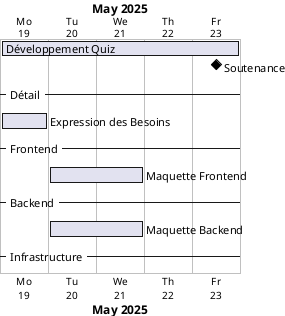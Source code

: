 @startgantt Diagramme de Gantt
printscale daily zoom 3
project starts 2025-05-19
[Développement Quiz] requires 5 days
[Soutenance] happens at 2025-05-23
-- Détail --
[Expression des Besoins] lasts 1 day
-- Frontend --
[Maquette Frontend] lasts 2 days
[Maquette Frontend] starts at 2025-05-20
-- Backend --
[Maquette Backend] lasts 2 days
[Maquette Backend] starts at 2025-05-20
-- Infrastructure --
@endgantt